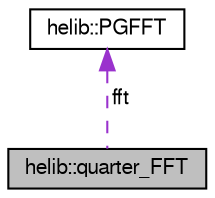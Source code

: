 digraph "helib::quarter_FFT"
{
  edge [fontname="FreeSans",fontsize="10",labelfontname="FreeSans",labelfontsize="10"];
  node [fontname="FreeSans",fontsize="10",shape=record];
  Node1 [label="helib::quarter_FFT",height=0.2,width=0.4,color="black", fillcolor="grey75", style="filled", fontcolor="black"];
  Node2 -> Node1 [dir="back",color="darkorchid3",fontsize="10",style="dashed",label=" fft" ];
  Node2 [label="helib::PGFFT",height=0.2,width=0.4,color="black", fillcolor="white", style="filled",URL="$classhelib_1_1_p_g_f_f_t.html"];
}
